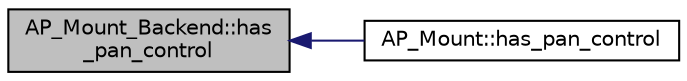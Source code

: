 digraph "AP_Mount_Backend::has_pan_control"
{
 // INTERACTIVE_SVG=YES
  edge [fontname="Helvetica",fontsize="10",labelfontname="Helvetica",labelfontsize="10"];
  node [fontname="Helvetica",fontsize="10",shape=record];
  rankdir="LR";
  Node1 [label="AP_Mount_Backend::has\l_pan_control",height=0.2,width=0.4,color="black", fillcolor="grey75", style="filled" fontcolor="black"];
  Node1 -> Node2 [dir="back",color="midnightblue",fontsize="10",style="solid",fontname="Helvetica"];
  Node2 [label="AP_Mount::has_pan_control",height=0.2,width=0.4,color="black", fillcolor="white", style="filled",URL="$classAP__Mount.html#a55a5dcf479280881a0af59d5984056b4"];
}
